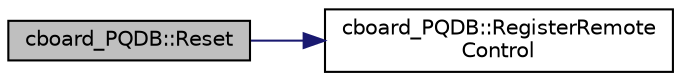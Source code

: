 digraph "cboard_PQDB::Reset"
{
 // LATEX_PDF_SIZE
  edge [fontname="Helvetica",fontsize="10",labelfontname="Helvetica",labelfontsize="10"];
  node [fontname="Helvetica",fontsize="10",shape=record];
  rankdir="LR";
  Node1 [label="cboard_PQDB::Reset",height=0.2,width=0.4,color="black", fillcolor="grey75", style="filled", fontcolor="black",tooltip="Reset board status."];
  Node1 -> Node2 [color="midnightblue",fontsize="10",style="solid",fontname="Helvetica"];
  Node2 [label="cboard_PQDB::RegisterRemote\lControl",height=0.2,width=0.4,color="black", fillcolor="white", style="filled",URL="$classcboard___p_q_d_b.html#a951416b94e7b5ebd298ff859c73f65ae",tooltip="Register remote control variables."];
}

